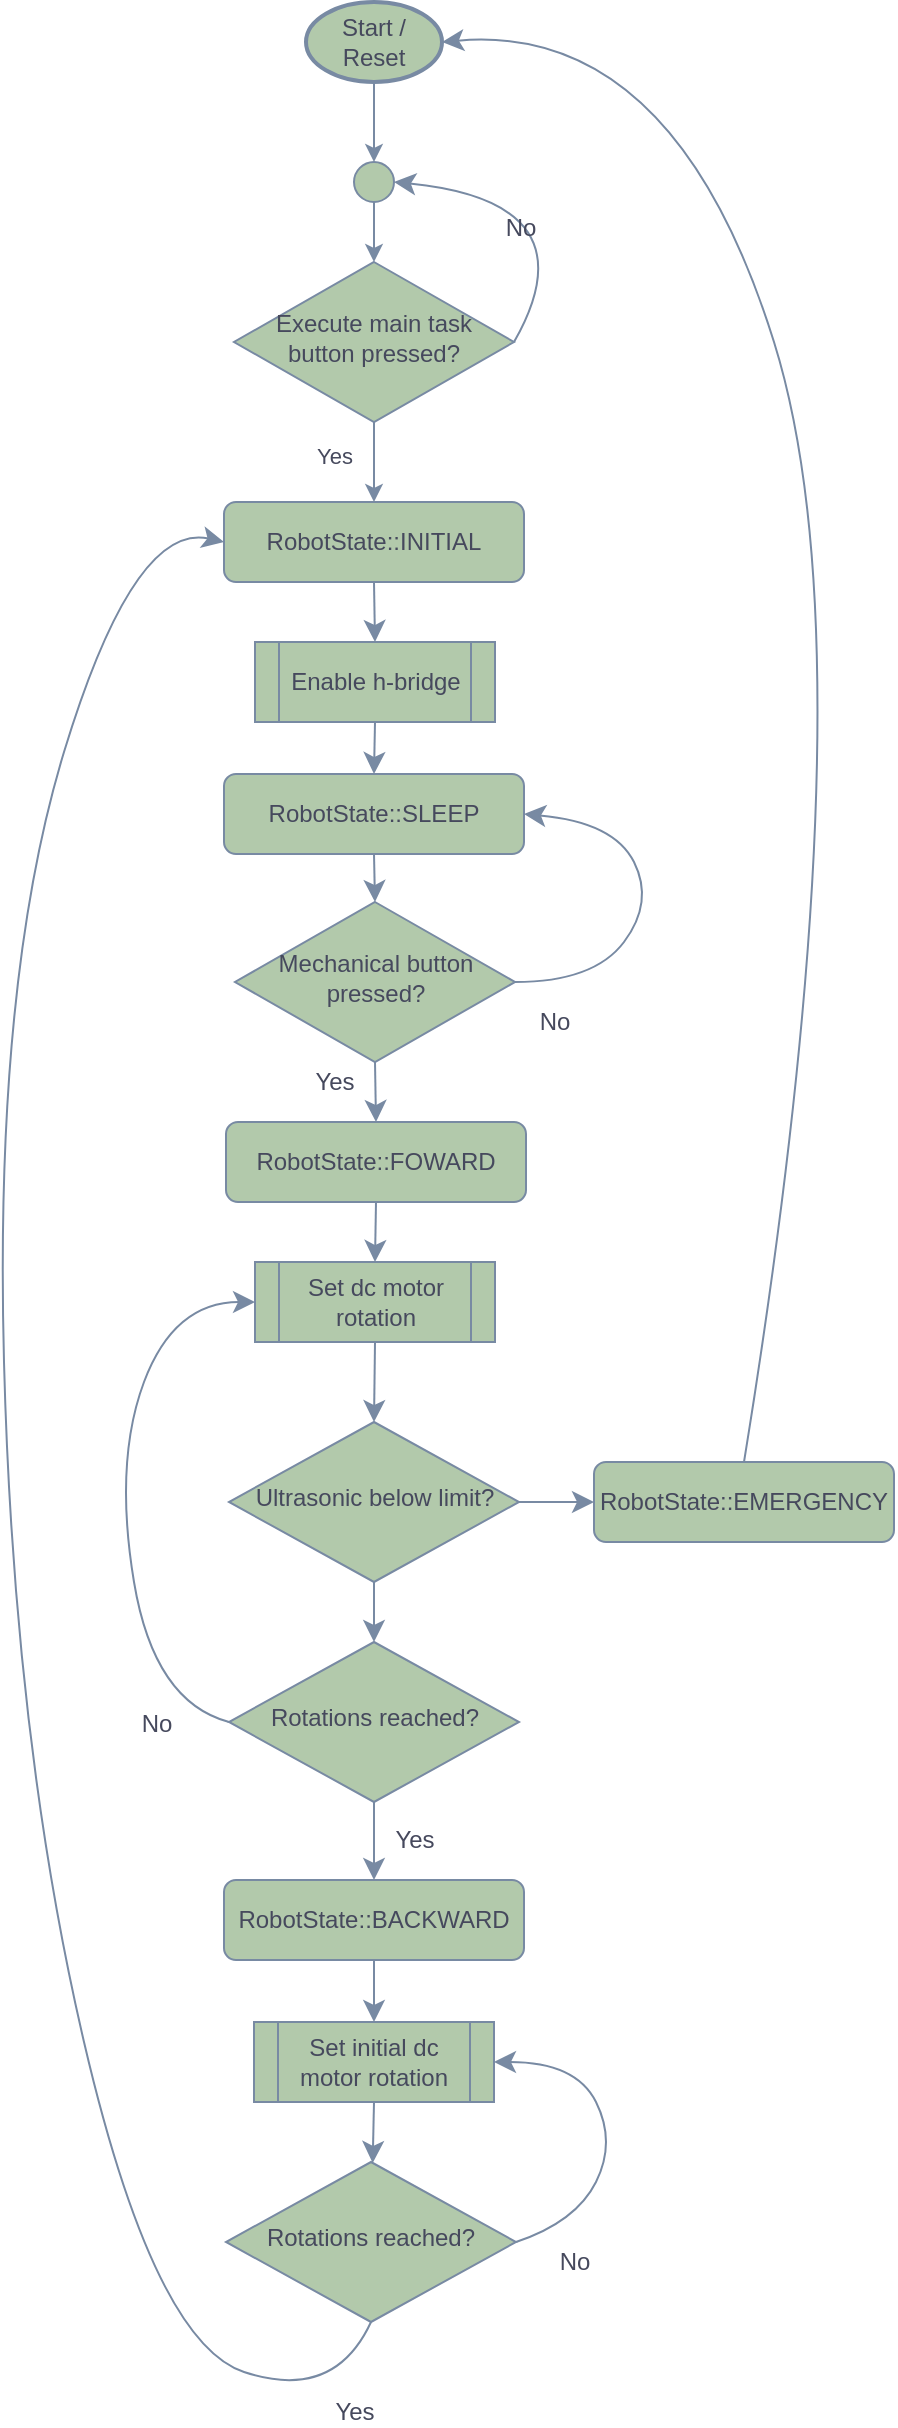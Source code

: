 <mxfile version="23.1.4" type="device">
  <diagram id="C5RBs43oDa-KdzZeNtuy" name="Page-1">
    <mxGraphModel dx="1195" dy="693" grid="1" gridSize="10" guides="1" tooltips="1" connect="1" arrows="1" fold="1" page="1" pageScale="1" pageWidth="827" pageHeight="1169" background="#ffffff" math="0" shadow="0">
      <root>
        <mxCell id="WIyWlLk6GJQsqaUBKTNV-0" />
        <mxCell id="WIyWlLk6GJQsqaUBKTNV-1" parent="WIyWlLk6GJQsqaUBKTNV-0" />
        <mxCell id="869ve5IsbD_s2CFl3atE-1" style="edgeStyle=none;curved=1;rounded=0;orthogonalLoop=1;jettySize=auto;html=1;exitX=0.5;exitY=1;exitDx=0;exitDy=0;entryX=0.5;entryY=0;entryDx=0;entryDy=0;fontSize=12;startSize=8;endSize=8;labelBackgroundColor=none;strokeColor=#788AA3;fontColor=default;" edge="1" parent="WIyWlLk6GJQsqaUBKTNV-1" source="WIyWlLk6GJQsqaUBKTNV-3" target="0kDS8UJOp55JMvb85pXF-15">
          <mxGeometry relative="1" as="geometry" />
        </mxCell>
        <mxCell id="WIyWlLk6GJQsqaUBKTNV-3" value="RobotState::INITIAL" style="rounded=1;whiteSpace=wrap;html=1;fontSize=12;glass=0;strokeWidth=1;shadow=0;labelBackgroundColor=none;fillColor=#B2C9AB;strokeColor=#788AA3;fontColor=#46495D;" parent="WIyWlLk6GJQsqaUBKTNV-1" vertex="1">
          <mxGeometry x="175" y="350" width="150" height="40" as="geometry" />
        </mxCell>
        <mxCell id="869ve5IsbD_s2CFl3atE-3" style="edgeStyle=none;curved=1;rounded=0;orthogonalLoop=1;jettySize=auto;html=1;exitX=0.5;exitY=1;exitDx=0;exitDy=0;entryX=0.5;entryY=0;entryDx=0;entryDy=0;strokeColor=#788AA3;fontSize=12;fontColor=default;startSize=8;endSize=8;fillColor=#B2C9AB;labelBackgroundColor=none;" edge="1" parent="WIyWlLk6GJQsqaUBKTNV-1" source="0kDS8UJOp55JMvb85pXF-15" target="869ve5IsbD_s2CFl3atE-2">
          <mxGeometry relative="1" as="geometry" />
        </mxCell>
        <mxCell id="0kDS8UJOp55JMvb85pXF-15" value="Enable h-bridge" style="shape=process;whiteSpace=wrap;html=1;backgroundOutline=1;labelBackgroundColor=none;fillColor=#B2C9AB;strokeColor=#788AA3;fontColor=#46495D;" parent="WIyWlLk6GJQsqaUBKTNV-1" vertex="1">
          <mxGeometry x="190.5" y="420" width="120" height="40" as="geometry" />
        </mxCell>
        <mxCell id="0kDS8UJOp55JMvb85pXF-55" style="edgeStyle=orthogonalEdgeStyle;rounded=0;orthogonalLoop=1;jettySize=auto;html=1;exitX=0.5;exitY=1;exitDx=0;exitDy=0;exitPerimeter=0;entryX=0.5;entryY=0;entryDx=0;entryDy=0;labelBackgroundColor=none;strokeColor=#788AA3;fontColor=default;" parent="WIyWlLk6GJQsqaUBKTNV-1" source="0kDS8UJOp55JMvb85pXF-37" target="0kDS8UJOp55JMvb85pXF-47" edge="1">
          <mxGeometry relative="1" as="geometry" />
        </mxCell>
        <mxCell id="0kDS8UJOp55JMvb85pXF-37" value="Start / Reset" style="strokeWidth=2;html=1;shape=mxgraph.flowchart.start_1;whiteSpace=wrap;labelBackgroundColor=none;fillColor=#B2C9AB;strokeColor=#788AA3;fontColor=#46495D;" parent="WIyWlLk6GJQsqaUBKTNV-1" vertex="1">
          <mxGeometry x="216" y="100" width="68" height="40" as="geometry" />
        </mxCell>
        <mxCell id="0kDS8UJOp55JMvb85pXF-39" style="edgeStyle=orthogonalEdgeStyle;rounded=0;orthogonalLoop=1;jettySize=auto;html=1;exitX=0.5;exitY=1;exitDx=0;exitDy=0;entryX=0.5;entryY=0;entryDx=0;entryDy=0;labelBackgroundColor=none;strokeColor=#788AA3;fontColor=default;" parent="WIyWlLk6GJQsqaUBKTNV-1" source="0kDS8UJOp55JMvb85pXF-38" target="WIyWlLk6GJQsqaUBKTNV-3" edge="1">
          <mxGeometry relative="1" as="geometry" />
        </mxCell>
        <mxCell id="0kDS8UJOp55JMvb85pXF-44" value="Yes" style="edgeLabel;html=1;align=center;verticalAlign=middle;resizable=0;points=[];labelBackgroundColor=none;fontColor=#46495D;" parent="0kDS8UJOp55JMvb85pXF-39" vertex="1" connectable="0">
          <mxGeometry x="-0.15" y="-3" relative="1" as="geometry">
            <mxPoint x="-17" as="offset" />
          </mxGeometry>
        </mxCell>
        <mxCell id="869ve5IsbD_s2CFl3atE-40" style="edgeStyle=none;curved=1;rounded=0;orthogonalLoop=1;jettySize=auto;html=1;exitX=1;exitY=0.5;exitDx=0;exitDy=0;entryX=1;entryY=0.5;entryDx=0;entryDy=0;strokeColor=#788AA3;fontSize=12;fontColor=default;startSize=8;endSize=8;fillColor=#B2C9AB;labelBackgroundColor=none;" edge="1" parent="WIyWlLk6GJQsqaUBKTNV-1" source="0kDS8UJOp55JMvb85pXF-38" target="0kDS8UJOp55JMvb85pXF-47">
          <mxGeometry relative="1" as="geometry">
            <Array as="points">
              <mxPoint x="360" y="200" />
            </Array>
          </mxGeometry>
        </mxCell>
        <mxCell id="869ve5IsbD_s2CFl3atE-41" value="No" style="edgeLabel;html=1;align=center;verticalAlign=middle;resizable=0;points=[];;fontSize=12;strokeColor=#788AA3;fontColor=#46495D;fillColor=#B2C9AB;labelBackgroundColor=none;" vertex="1" connectable="0" parent="869ve5IsbD_s2CFl3atE-40">
          <mxGeometry x="0.289" y="16" relative="1" as="geometry">
            <mxPoint as="offset" />
          </mxGeometry>
        </mxCell>
        <mxCell id="0kDS8UJOp55JMvb85pXF-38" value="Execute main task button pressed?" style="rhombus;whiteSpace=wrap;html=1;shadow=0;fontFamily=Helvetica;fontSize=12;align=center;strokeWidth=1;spacing=6;spacingTop=-4;labelBackgroundColor=none;fillColor=#B2C9AB;strokeColor=#788AA3;fontColor=#46495D;" parent="WIyWlLk6GJQsqaUBKTNV-1" vertex="1">
          <mxGeometry x="180" y="230" width="140" height="80" as="geometry" />
        </mxCell>
        <mxCell id="0kDS8UJOp55JMvb85pXF-56" style="edgeStyle=orthogonalEdgeStyle;rounded=0;orthogonalLoop=1;jettySize=auto;html=1;exitX=0.5;exitY=1;exitDx=0;exitDy=0;entryX=0.5;entryY=0;entryDx=0;entryDy=0;labelBackgroundColor=none;strokeColor=#788AA3;fontColor=default;" parent="WIyWlLk6GJQsqaUBKTNV-1" source="0kDS8UJOp55JMvb85pXF-47" target="0kDS8UJOp55JMvb85pXF-38" edge="1">
          <mxGeometry relative="1" as="geometry" />
        </mxCell>
        <mxCell id="0kDS8UJOp55JMvb85pXF-47" value="" style="ellipse;whiteSpace=wrap;html=1;aspect=fixed;labelBackgroundColor=none;fillColor=#B2C9AB;strokeColor=#788AA3;fontColor=#46495D;" parent="WIyWlLk6GJQsqaUBKTNV-1" vertex="1">
          <mxGeometry x="240" y="180" width="20" height="20" as="geometry" />
        </mxCell>
        <mxCell id="869ve5IsbD_s2CFl3atE-6" style="edgeStyle=none;curved=1;rounded=0;orthogonalLoop=1;jettySize=auto;html=1;exitX=0.5;exitY=1;exitDx=0;exitDy=0;entryX=0.5;entryY=0;entryDx=0;entryDy=0;strokeColor=#788AA3;fontSize=12;fontColor=default;startSize=8;endSize=8;fillColor=#B2C9AB;labelBackgroundColor=none;" edge="1" parent="WIyWlLk6GJQsqaUBKTNV-1" source="869ve5IsbD_s2CFl3atE-2" target="869ve5IsbD_s2CFl3atE-5">
          <mxGeometry relative="1" as="geometry" />
        </mxCell>
        <mxCell id="869ve5IsbD_s2CFl3atE-2" value="RobotState::SLEEP" style="rounded=1;whiteSpace=wrap;html=1;fontSize=12;glass=0;strokeWidth=1;shadow=0;labelBackgroundColor=none;fillColor=#B2C9AB;strokeColor=#788AA3;fontColor=#46495D;" vertex="1" parent="WIyWlLk6GJQsqaUBKTNV-1">
          <mxGeometry x="175" y="486" width="150" height="40" as="geometry" />
        </mxCell>
        <mxCell id="869ve5IsbD_s2CFl3atE-15" style="edgeStyle=none;curved=1;rounded=0;orthogonalLoop=1;jettySize=auto;html=1;exitX=0.5;exitY=1;exitDx=0;exitDy=0;entryX=0.5;entryY=0;entryDx=0;entryDy=0;strokeColor=#788AA3;fontSize=12;fontColor=default;startSize=8;endSize=8;fillColor=#B2C9AB;labelBackgroundColor=none;" edge="1" parent="WIyWlLk6GJQsqaUBKTNV-1" source="869ve5IsbD_s2CFl3atE-5" target="869ve5IsbD_s2CFl3atE-14">
          <mxGeometry relative="1" as="geometry" />
        </mxCell>
        <mxCell id="869ve5IsbD_s2CFl3atE-16" value="Yes" style="edgeLabel;html=1;align=center;verticalAlign=middle;resizable=0;points=[];;fontSize=12;strokeColor=#788AA3;fontColor=#46495D;fillColor=#B2C9AB;labelBackgroundColor=none;" vertex="1" connectable="0" parent="869ve5IsbD_s2CFl3atE-15">
          <mxGeometry x="-0.366" relative="1" as="geometry">
            <mxPoint x="-21" as="offset" />
          </mxGeometry>
        </mxCell>
        <mxCell id="869ve5IsbD_s2CFl3atE-42" style="edgeStyle=none;curved=1;rounded=0;orthogonalLoop=1;jettySize=auto;html=1;exitX=1;exitY=0.5;exitDx=0;exitDy=0;entryX=1;entryY=0.5;entryDx=0;entryDy=0;strokeColor=#788AA3;fontSize=12;fontColor=default;startSize=8;endSize=8;fillColor=#B2C9AB;labelBackgroundColor=none;" edge="1" parent="WIyWlLk6GJQsqaUBKTNV-1" source="869ve5IsbD_s2CFl3atE-5" target="869ve5IsbD_s2CFl3atE-2">
          <mxGeometry relative="1" as="geometry">
            <Array as="points">
              <mxPoint x="360" y="590" />
              <mxPoint x="390" y="550" />
              <mxPoint x="370" y="510" />
            </Array>
          </mxGeometry>
        </mxCell>
        <mxCell id="869ve5IsbD_s2CFl3atE-43" value="No" style="edgeLabel;html=1;align=center;verticalAlign=middle;resizable=0;points=[];;fontSize=12;strokeColor=#788AA3;fontColor=#46495D;fillColor=#B2C9AB;labelBackgroundColor=none;" vertex="1" connectable="0" parent="869ve5IsbD_s2CFl3atE-42">
          <mxGeometry x="0.397" y="17" relative="1" as="geometry">
            <mxPoint x="-19" y="84" as="offset" />
          </mxGeometry>
        </mxCell>
        <mxCell id="869ve5IsbD_s2CFl3atE-5" value="Mechanical button pressed?" style="rhombus;whiteSpace=wrap;html=1;shadow=0;fontFamily=Helvetica;fontSize=12;align=center;strokeWidth=1;spacing=6;spacingTop=-4;labelBackgroundColor=none;fillColor=#B2C9AB;strokeColor=#788AA3;fontColor=#46495D;" vertex="1" parent="WIyWlLk6GJQsqaUBKTNV-1">
          <mxGeometry x="180.5" y="550" width="140" height="80" as="geometry" />
        </mxCell>
        <mxCell id="869ve5IsbD_s2CFl3atE-18" style="edgeStyle=none;curved=1;rounded=0;orthogonalLoop=1;jettySize=auto;html=1;exitX=0.5;exitY=1;exitDx=0;exitDy=0;entryX=0.5;entryY=0;entryDx=0;entryDy=0;strokeColor=#788AA3;fontSize=12;fontColor=default;startSize=8;endSize=8;fillColor=#B2C9AB;labelBackgroundColor=none;" edge="1" parent="WIyWlLk6GJQsqaUBKTNV-1" source="869ve5IsbD_s2CFl3atE-14" target="869ve5IsbD_s2CFl3atE-17">
          <mxGeometry relative="1" as="geometry" />
        </mxCell>
        <mxCell id="869ve5IsbD_s2CFl3atE-14" value="RobotState::FOWARD" style="rounded=1;whiteSpace=wrap;html=1;fontSize=12;glass=0;strokeWidth=1;shadow=0;labelBackgroundColor=none;fillColor=#B2C9AB;strokeColor=#788AA3;fontColor=#46495D;" vertex="1" parent="WIyWlLk6GJQsqaUBKTNV-1">
          <mxGeometry x="176" y="660" width="150" height="40" as="geometry" />
        </mxCell>
        <mxCell id="869ve5IsbD_s2CFl3atE-21" style="edgeStyle=none;curved=1;rounded=0;orthogonalLoop=1;jettySize=auto;html=1;exitX=0.5;exitY=1;exitDx=0;exitDy=0;entryX=0.5;entryY=0;entryDx=0;entryDy=0;strokeColor=#788AA3;fontSize=12;fontColor=default;startSize=8;endSize=8;fillColor=#B2C9AB;labelBackgroundColor=none;" edge="1" parent="WIyWlLk6GJQsqaUBKTNV-1" source="869ve5IsbD_s2CFl3atE-17" target="869ve5IsbD_s2CFl3atE-20">
          <mxGeometry relative="1" as="geometry" />
        </mxCell>
        <mxCell id="869ve5IsbD_s2CFl3atE-17" value="Set dc motor rotation" style="shape=process;whiteSpace=wrap;html=1;backgroundOutline=1;labelBackgroundColor=none;fillColor=#B2C9AB;strokeColor=#788AA3;fontColor=#46495D;" vertex="1" parent="WIyWlLk6GJQsqaUBKTNV-1">
          <mxGeometry x="190.5" y="730" width="120" height="40" as="geometry" />
        </mxCell>
        <mxCell id="869ve5IsbD_s2CFl3atE-31" style="edgeStyle=none;curved=1;rounded=0;orthogonalLoop=1;jettySize=auto;html=1;exitX=0.5;exitY=1;exitDx=0;exitDy=0;entryX=0.5;entryY=0;entryDx=0;entryDy=0;strokeColor=#788AA3;fontSize=12;fontColor=default;startSize=8;endSize=8;fillColor=#B2C9AB;labelBackgroundColor=none;" edge="1" parent="WIyWlLk6GJQsqaUBKTNV-1" source="869ve5IsbD_s2CFl3atE-20" target="869ve5IsbD_s2CFl3atE-28">
          <mxGeometry relative="1" as="geometry" />
        </mxCell>
        <mxCell id="869ve5IsbD_s2CFl3atE-33" style="edgeStyle=none;curved=1;rounded=0;orthogonalLoop=1;jettySize=auto;html=1;exitX=1;exitY=0.5;exitDx=0;exitDy=0;entryX=0;entryY=0.5;entryDx=0;entryDy=0;strokeColor=#788AA3;fontSize=12;fontColor=default;startSize=8;endSize=8;fillColor=#B2C9AB;labelBackgroundColor=none;" edge="1" parent="WIyWlLk6GJQsqaUBKTNV-1" source="869ve5IsbD_s2CFl3atE-20" target="869ve5IsbD_s2CFl3atE-32">
          <mxGeometry relative="1" as="geometry" />
        </mxCell>
        <mxCell id="869ve5IsbD_s2CFl3atE-20" value="Ultrasonic below limit?" style="rhombus;whiteSpace=wrap;html=1;shadow=0;fontFamily=Helvetica;fontSize=12;align=center;strokeWidth=1;spacing=6;spacingTop=-4;labelBackgroundColor=none;fillColor=#B2C9AB;strokeColor=#788AA3;fontColor=#46495D;" vertex="1" parent="WIyWlLk6GJQsqaUBKTNV-1">
          <mxGeometry x="177.5" y="810" width="145" height="80" as="geometry" />
        </mxCell>
        <mxCell id="869ve5IsbD_s2CFl3atE-37" style="edgeStyle=none;curved=1;rounded=0;orthogonalLoop=1;jettySize=auto;html=1;exitX=0;exitY=0.5;exitDx=0;exitDy=0;entryX=0;entryY=0.5;entryDx=0;entryDy=0;strokeColor=#788AA3;fontSize=12;fontColor=default;startSize=8;endSize=8;fillColor=#B2C9AB;labelBackgroundColor=none;" edge="1" parent="WIyWlLk6GJQsqaUBKTNV-1" source="869ve5IsbD_s2CFl3atE-28" target="869ve5IsbD_s2CFl3atE-17">
          <mxGeometry relative="1" as="geometry">
            <Array as="points">
              <mxPoint x="140" y="950" />
              <mxPoint x="120" y="830" />
              <mxPoint x="150" y="750" />
            </Array>
          </mxGeometry>
        </mxCell>
        <mxCell id="869ve5IsbD_s2CFl3atE-38" value="No" style="edgeLabel;html=1;align=center;verticalAlign=middle;resizable=0;points=[];;fontSize=12;strokeColor=#788AA3;fontColor=#46495D;fillColor=#B2C9AB;labelBackgroundColor=none;" vertex="1" connectable="0" parent="869ve5IsbD_s2CFl3atE-37">
          <mxGeometry x="-0.42" y="-16" relative="1" as="geometry">
            <mxPoint x="-8" y="57" as="offset" />
          </mxGeometry>
        </mxCell>
        <mxCell id="869ve5IsbD_s2CFl3atE-51" style="edgeStyle=none;curved=1;rounded=0;orthogonalLoop=1;jettySize=auto;html=1;exitX=0.5;exitY=1;exitDx=0;exitDy=0;entryX=0.5;entryY=0;entryDx=0;entryDy=0;strokeColor=#788AA3;fontSize=12;fontColor=default;startSize=8;endSize=8;fillColor=#B2C9AB;labelBackgroundColor=none;" edge="1" parent="WIyWlLk6GJQsqaUBKTNV-1" source="869ve5IsbD_s2CFl3atE-28" target="869ve5IsbD_s2CFl3atE-46">
          <mxGeometry relative="1" as="geometry" />
        </mxCell>
        <mxCell id="869ve5IsbD_s2CFl3atE-52" value="Yes" style="edgeLabel;html=1;align=center;verticalAlign=middle;resizable=0;points=[];;fontSize=12;strokeColor=#788AA3;fontColor=#46495D;fillColor=#B2C9AB;labelBackgroundColor=none;" vertex="1" connectable="0" parent="869ve5IsbD_s2CFl3atE-51">
          <mxGeometry x="-0.043" relative="1" as="geometry">
            <mxPoint x="20" as="offset" />
          </mxGeometry>
        </mxCell>
        <mxCell id="869ve5IsbD_s2CFl3atE-28" value="Rotations reached?" style="rhombus;whiteSpace=wrap;html=1;shadow=0;fontFamily=Helvetica;fontSize=12;align=center;strokeWidth=1;spacing=6;spacingTop=-4;labelBackgroundColor=none;fillColor=#B2C9AB;strokeColor=#788AA3;fontColor=#46495D;" vertex="1" parent="WIyWlLk6GJQsqaUBKTNV-1">
          <mxGeometry x="177.5" y="920" width="145" height="80" as="geometry" />
        </mxCell>
        <mxCell id="869ve5IsbD_s2CFl3atE-34" style="edgeStyle=none;curved=1;rounded=0;orthogonalLoop=1;jettySize=auto;html=1;exitX=0.5;exitY=0;exitDx=0;exitDy=0;strokeColor=#788AA3;fontSize=12;fontColor=default;startSize=8;endSize=8;fillColor=#B2C9AB;entryX=1;entryY=0.5;entryDx=0;entryDy=0;entryPerimeter=0;labelBackgroundColor=none;" edge="1" parent="WIyWlLk6GJQsqaUBKTNV-1" source="869ve5IsbD_s2CFl3atE-32" target="0kDS8UJOp55JMvb85pXF-37">
          <mxGeometry relative="1" as="geometry">
            <mxPoint x="570" y="850.333" as="targetPoint" />
            <Array as="points">
              <mxPoint x="500" y="430" />
              <mxPoint x="400" y="110" />
            </Array>
          </mxGeometry>
        </mxCell>
        <mxCell id="869ve5IsbD_s2CFl3atE-32" value="RobotState::EMERGENCY" style="rounded=1;whiteSpace=wrap;html=1;fontSize=12;glass=0;strokeWidth=1;shadow=0;labelBackgroundColor=none;fillColor=#B2C9AB;strokeColor=#788AA3;fontColor=#46495D;" vertex="1" parent="WIyWlLk6GJQsqaUBKTNV-1">
          <mxGeometry x="360" y="830" width="150" height="40" as="geometry" />
        </mxCell>
        <mxCell id="869ve5IsbD_s2CFl3atE-45" style="edgeStyle=none;curved=1;rounded=0;orthogonalLoop=1;jettySize=auto;html=1;exitX=0.5;exitY=1;exitDx=0;exitDy=0;strokeColor=#788AA3;fontSize=12;fontColor=default;startSize=8;endSize=8;fillColor=#B2C9AB;labelBackgroundColor=none;" edge="1" parent="WIyWlLk6GJQsqaUBKTNV-1" source="869ve5IsbD_s2CFl3atE-35" target="869ve5IsbD_s2CFl3atE-44">
          <mxGeometry relative="1" as="geometry" />
        </mxCell>
        <mxCell id="869ve5IsbD_s2CFl3atE-35" value="Set initial dc motor rotation" style="shape=process;whiteSpace=wrap;html=1;backgroundOutline=1;labelBackgroundColor=none;fillColor=#B2C9AB;strokeColor=#788AA3;fontColor=#46495D;" vertex="1" parent="WIyWlLk6GJQsqaUBKTNV-1">
          <mxGeometry x="190" y="1110" width="120" height="40" as="geometry" />
        </mxCell>
        <mxCell id="869ve5IsbD_s2CFl3atE-49" style="edgeStyle=none;curved=1;rounded=0;orthogonalLoop=1;jettySize=auto;html=1;exitX=1;exitY=0.5;exitDx=0;exitDy=0;entryX=1;entryY=0.5;entryDx=0;entryDy=0;strokeColor=#788AA3;fontSize=12;fontColor=default;startSize=8;endSize=8;fillColor=#B2C9AB;labelBackgroundColor=none;" edge="1" parent="WIyWlLk6GJQsqaUBKTNV-1" source="869ve5IsbD_s2CFl3atE-44" target="869ve5IsbD_s2CFl3atE-35">
          <mxGeometry relative="1" as="geometry">
            <Array as="points">
              <mxPoint x="351" y="1210" />
              <mxPoint x="371" y="1170" />
              <mxPoint x="351" y="1130" />
            </Array>
          </mxGeometry>
        </mxCell>
        <mxCell id="869ve5IsbD_s2CFl3atE-50" value="No" style="edgeLabel;html=1;align=center;verticalAlign=middle;resizable=0;points=[];;fontSize=12;strokeColor=#788AA3;fontColor=#46495D;fillColor=#B2C9AB;labelBackgroundColor=none;" vertex="1" connectable="0" parent="869ve5IsbD_s2CFl3atE-49">
          <mxGeometry x="-0.153" y="11" relative="1" as="geometry">
            <mxPoint x="-8" y="58" as="offset" />
          </mxGeometry>
        </mxCell>
        <mxCell id="869ve5IsbD_s2CFl3atE-54" style="edgeStyle=none;curved=1;rounded=0;orthogonalLoop=1;jettySize=auto;html=1;exitX=0.5;exitY=1;exitDx=0;exitDy=0;entryX=0;entryY=0.5;entryDx=0;entryDy=0;strokeColor=#788AA3;fontSize=12;fontColor=default;startSize=8;endSize=8;fillColor=#B2C9AB;labelBackgroundColor=none;" edge="1" parent="WIyWlLk6GJQsqaUBKTNV-1" source="869ve5IsbD_s2CFl3atE-44" target="WIyWlLk6GJQsqaUBKTNV-3">
          <mxGeometry relative="1" as="geometry">
            <Array as="points">
              <mxPoint x="230" y="1300" />
              <mxPoint x="140" y="1270" />
              <mxPoint x="70" y="970" />
              <mxPoint x="60" y="590" />
              <mxPoint x="130" y="360" />
            </Array>
          </mxGeometry>
        </mxCell>
        <mxCell id="869ve5IsbD_s2CFl3atE-55" value="Yes" style="edgeLabel;html=1;align=center;verticalAlign=middle;resizable=0;points=[];;fontSize=12;strokeColor=#788AA3;fontColor=#46495D;fillColor=#B2C9AB;labelBackgroundColor=none;" vertex="1" connectable="0" parent="869ve5IsbD_s2CFl3atE-54">
          <mxGeometry x="0.207" y="-105" relative="1" as="geometry">
            <mxPoint x="71" y="562" as="offset" />
          </mxGeometry>
        </mxCell>
        <mxCell id="869ve5IsbD_s2CFl3atE-44" value="Rotations reached?" style="rhombus;whiteSpace=wrap;html=1;shadow=0;fontFamily=Helvetica;fontSize=12;align=center;strokeWidth=1;spacing=6;spacingTop=-4;labelBackgroundColor=none;fillColor=#B2C9AB;strokeColor=#788AA3;fontColor=#46495D;" vertex="1" parent="WIyWlLk6GJQsqaUBKTNV-1">
          <mxGeometry x="176" y="1180" width="145" height="80" as="geometry" />
        </mxCell>
        <mxCell id="869ve5IsbD_s2CFl3atE-48" style="edgeStyle=none;curved=1;rounded=0;orthogonalLoop=1;jettySize=auto;html=1;exitX=0.5;exitY=1;exitDx=0;exitDy=0;entryX=0.5;entryY=0;entryDx=0;entryDy=0;strokeColor=#788AA3;fontSize=12;fontColor=default;startSize=8;endSize=8;fillColor=#B2C9AB;labelBackgroundColor=none;" edge="1" parent="WIyWlLk6GJQsqaUBKTNV-1" source="869ve5IsbD_s2CFl3atE-46" target="869ve5IsbD_s2CFl3atE-35">
          <mxGeometry relative="1" as="geometry" />
        </mxCell>
        <mxCell id="869ve5IsbD_s2CFl3atE-46" value="RobotState::BACKWARD" style="rounded=1;whiteSpace=wrap;html=1;fontSize=12;glass=0;strokeWidth=1;shadow=0;labelBackgroundColor=none;fillColor=#B2C9AB;strokeColor=#788AA3;fontColor=#46495D;" vertex="1" parent="WIyWlLk6GJQsqaUBKTNV-1">
          <mxGeometry x="175" y="1039" width="150" height="40" as="geometry" />
        </mxCell>
      </root>
    </mxGraphModel>
  </diagram>
</mxfile>
